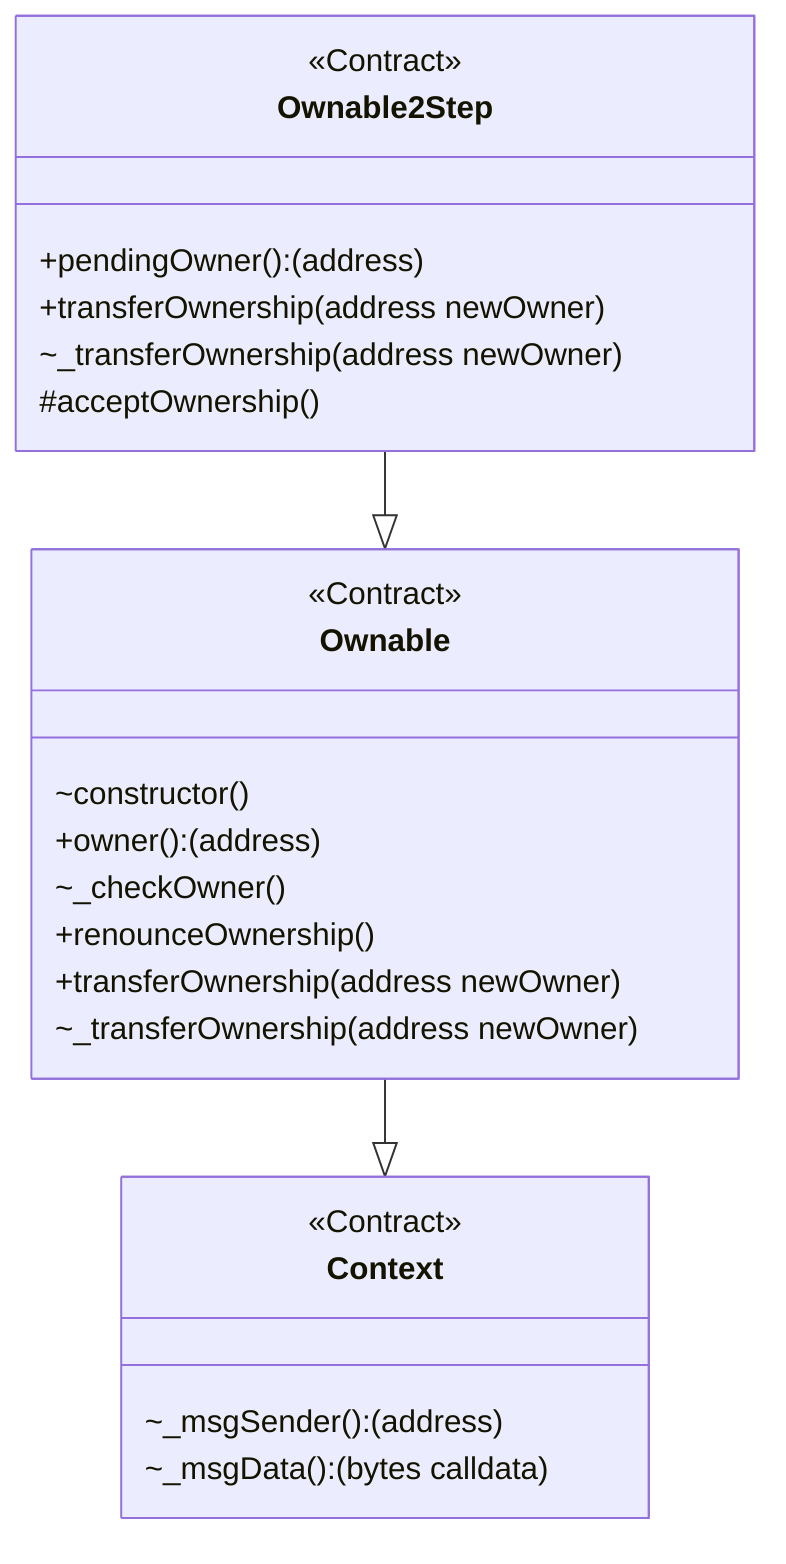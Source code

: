 classDiagram
  %% 599:1343:1
  class Ownable2Step {
    <<Contract>>
    +pendingOwner(): (address)
    +transferOwnership(address newOwner)
    ~_transferOwnership(address newOwner)
    #acceptOwnership()
  }
  
  Ownable2Step --|> Ownable
  
  %% 654:1968:0
  class Ownable {
    <<Contract>>
    ~constructor()
    +owner(): (address)
    ~_checkOwner()
    +renounceOwnership()
    +transferOwnership(address newOwner)
    ~_transferOwnership(address newOwner)
  }
  
  Ownable --|> Context
  
  %% 608:235:2
  class Context {
    <<Contract>>
    ~_msgSender(): (address)
    ~_msgData(): (bytes calldata)
  }